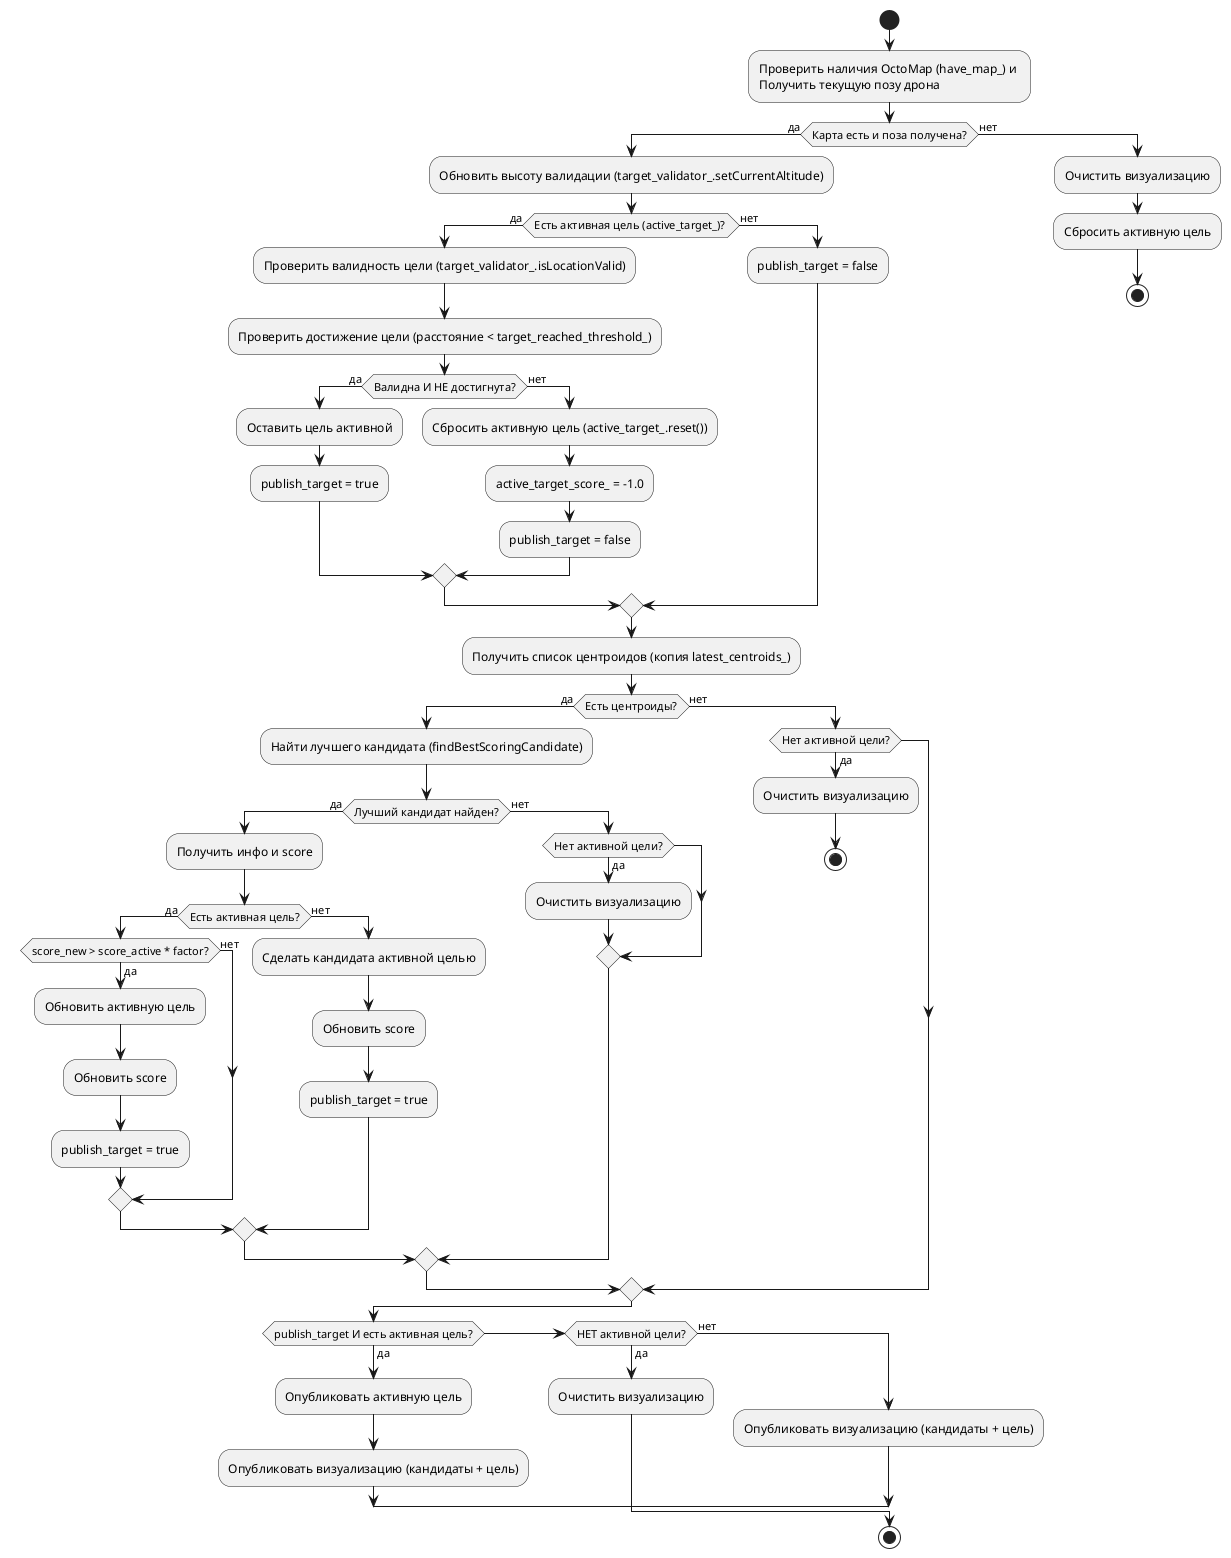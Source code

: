 @startuml
start
:Проверить наличия OctoMap (have_map_) и \nПолучить текущую позу дрона;
if (Карта есть и поза получена?) then (да)
    :Обновить высоту валидации (target_validator_.setCurrentAltitude);

    if (Есть активная цель (active_target_)? ) then (да)
      :Проверить валидность цели (target_validator_.isLocationValid);
      :Проверить достижение цели (расстояние < target_reached_threshold_);
      if (Валидна И НЕ достигнута?) then (да)
        :Оставить цель активной;
        :publish_target = true;
      else (нет)
        :Сбросить активную цель (active_target_.reset());
        :active_target_score_ = -1.0;
        :publish_target = false;
      endif
    else (нет)
      :publish_target = false;
    endif

    :Получить список центроидов (копия latest_centroids_);
    if (Есть центроиды?) then (да)
      :Найти лучшего кандидата (findBestScoringCandidate);
      if (Лучший кандидат найден?) then (да)
        :Получить инфо и score;
        if (Есть активная цель?) then (да)
          if (score_new > score_active * factor?) then (да)
            :Обновить активную цель;
            :Обновить score;
            :publish_target = true;
          else (нет)
          endif
        else (нет)
          :Сделать кандидата активной целью;
          :Обновить score;
          :publish_target = true;
        endif
      else (нет)
         if (Нет активной цели?) then (да)
          :Очистить визуализацию;
         endif
      endif
    else (нет)
      if (Нет активной цели?) then (да)
        :Очистить визуализацию;
        stop
      endif
    endif

    if (publish_target И есть активная цель?) then (да)
      :Опубликовать активную цель;
      :Опубликовать визуализацию (кандидаты + цель);
    else if (НЕТ активной цели?) then (да)
       :Очистить визуализацию;
    else (нет)
       :Опубликовать визуализацию (кандидаты + цель);
    endif


else (нет)
  :Очистить визуализацию;
  :Сбросить активную цель;
  stop
endif
stop

@enduml